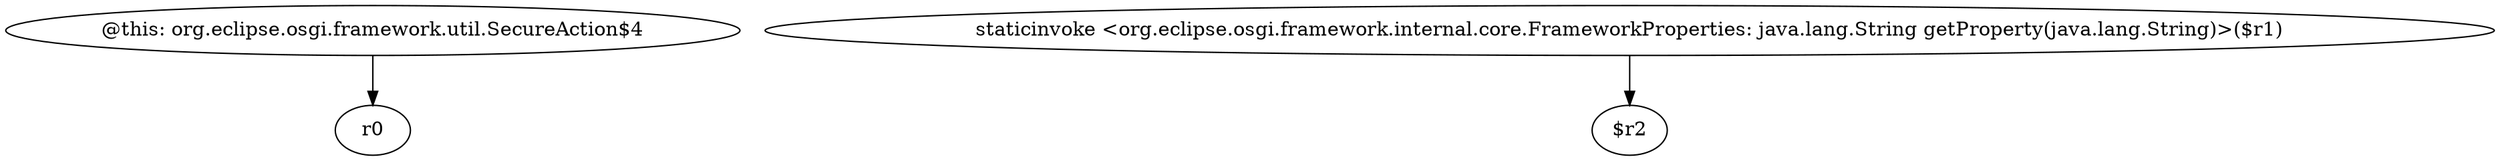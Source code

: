 digraph g {
0[label="@this: org.eclipse.osgi.framework.util.SecureAction$4"]
1[label="r0"]
0->1[label=""]
2[label="staticinvoke <org.eclipse.osgi.framework.internal.core.FrameworkProperties: java.lang.String getProperty(java.lang.String)>($r1)"]
3[label="$r2"]
2->3[label=""]
}